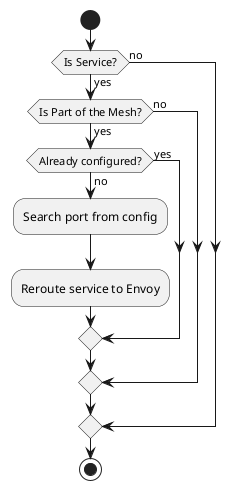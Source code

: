 @startuml
skinparam backgroundcolor transparent

start

if (Is Service?) then (yes)
    if (Is Part of the Mesh?) then (yes)
        if (Already configured?) then (no)
            :Search port from config;
            :Reroute service to Envoy;
        else (yes)
        endif
    else (no)
    endif
else (no)
endif

stop
@enduml

